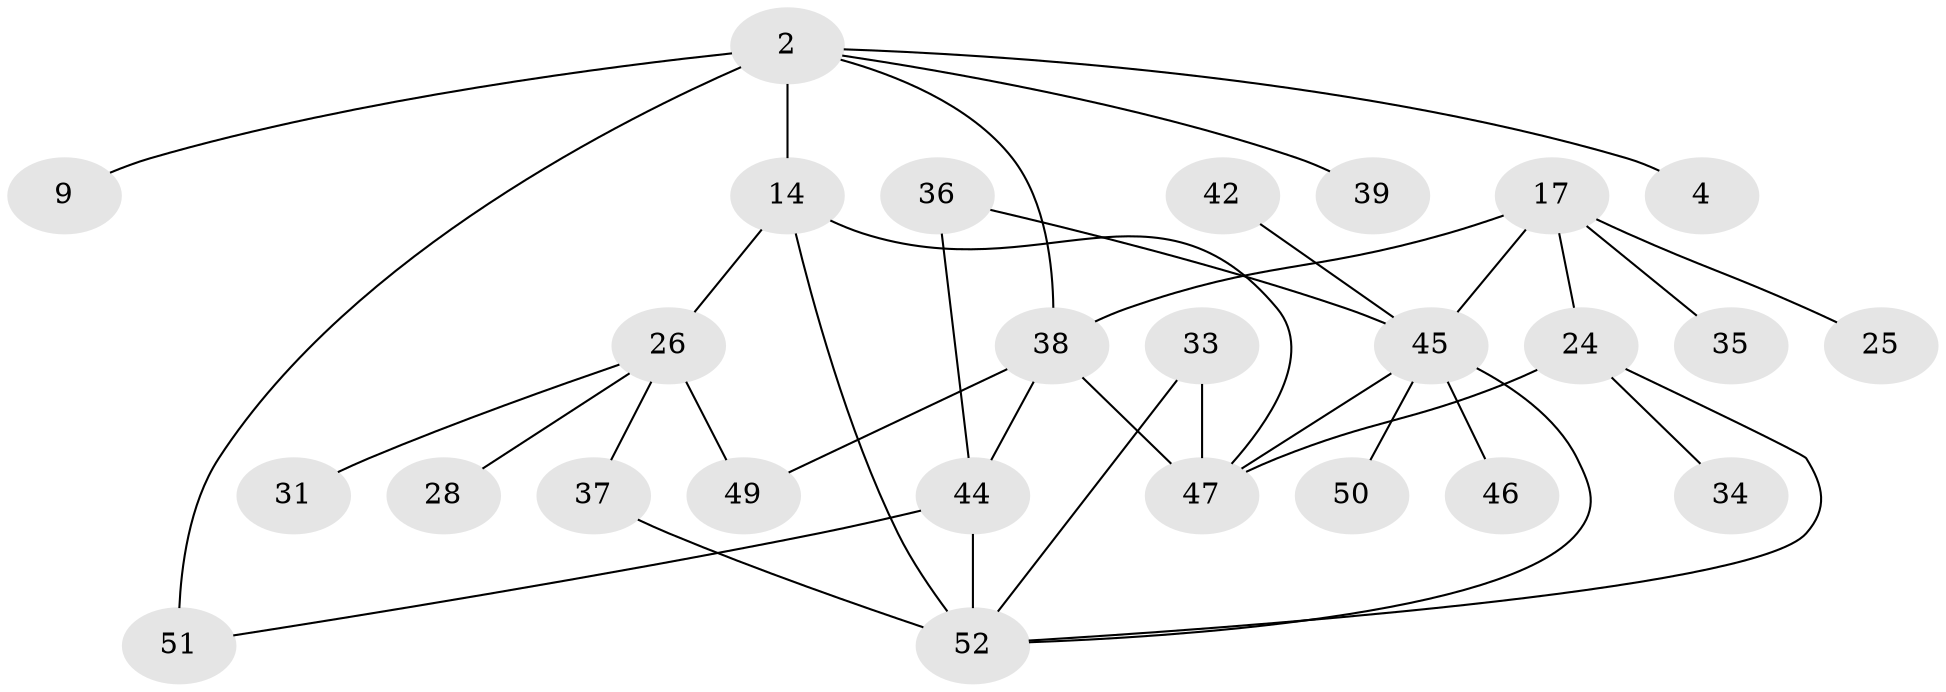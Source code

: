 // original degree distribution, {5: 0.09615384615384616, 8: 0.019230769230769232, 4: 0.1346153846153846, 1: 0.21153846153846154, 3: 0.23076923076923078, 2: 0.3076923076923077}
// Generated by graph-tools (version 1.1) at 2025/42/03/09/25 04:42:39]
// undirected, 26 vertices, 36 edges
graph export_dot {
graph [start="1"]
  node [color=gray90,style=filled];
  2;
  4;
  9;
  14 [super="+1"];
  17 [super="+7"];
  24 [super="+10+6"];
  25;
  26 [super="+16+21"];
  28;
  31;
  33 [super="+29"];
  34;
  35;
  36;
  37;
  38 [super="+8"];
  39;
  42;
  44 [super="+22"];
  45 [super="+27+30+40"];
  46;
  47 [super="+5+41"];
  49;
  50;
  51 [super="+48"];
  52 [super="+43+20"];
  2 -- 4;
  2 -- 9;
  2 -- 14 [weight=2];
  2 -- 39;
  2 -- 51 [weight=2];
  2 -- 38;
  14 -- 47;
  14 -- 26 [weight=2];
  14 -- 52 [weight=2];
  17 -- 24 [weight=2];
  17 -- 35;
  17 -- 38;
  17 -- 25;
  17 -- 45 [weight=2];
  24 -- 34;
  24 -- 47;
  24 -- 52;
  26 -- 37;
  26 -- 49;
  26 -- 28;
  26 -- 31;
  33 -- 52;
  33 -- 47;
  36 -- 44;
  36 -- 45;
  37 -- 52;
  38 -- 47 [weight=2];
  38 -- 49;
  38 -- 44;
  42 -- 45;
  44 -- 52;
  44 -- 51;
  45 -- 52;
  45 -- 47 [weight=2];
  45 -- 46;
  45 -- 50;
}
